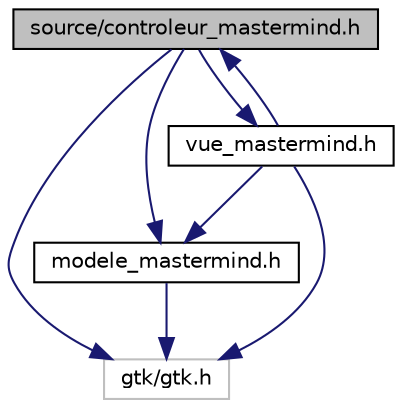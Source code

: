 digraph "source/controleur_mastermind.h"
{
  edge [fontname="Helvetica",fontsize="10",labelfontname="Helvetica",labelfontsize="10"];
  node [fontname="Helvetica",fontsize="10",shape=record];
  Node0 [label="source/controleur_mastermind.h",height=0.2,width=0.4,color="black", fillcolor="grey75", style="filled", fontcolor="black"];
  Node0 -> Node1 [color="midnightblue",fontsize="10",style="solid",fontname="Helvetica"];
  Node1 [label="gtk/gtk.h",height=0.2,width=0.4,color="grey75", fillcolor="white", style="filled"];
  Node0 -> Node2 [color="midnightblue",fontsize="10",style="solid",fontname="Helvetica"];
  Node2 [label="modele_mastermind.h",height=0.2,width=0.4,color="black", fillcolor="white", style="filled",URL="$modele__mastermind_8h.html",tooltip="Modèle (pattern MVC) pour la gestion du jeu Mastermind. "];
  Node2 -> Node1 [color="midnightblue",fontsize="10",style="solid",fontname="Helvetica"];
  Node0 -> Node3 [color="midnightblue",fontsize="10",style="solid",fontname="Helvetica"];
  Node3 [label="vue_mastermind.h",height=0.2,width=0.4,color="black", fillcolor="white", style="filled",URL="$vue__mastermind_8h.html",tooltip="Vue (pattern MVC) pour la gestion du jeu Mastermind. "];
  Node3 -> Node1 [color="midnightblue",fontsize="10",style="solid",fontname="Helvetica"];
  Node3 -> Node2 [color="midnightblue",fontsize="10",style="solid",fontname="Helvetica"];
  Node3 -> Node0 [color="midnightblue",fontsize="10",style="solid",fontname="Helvetica"];
}
